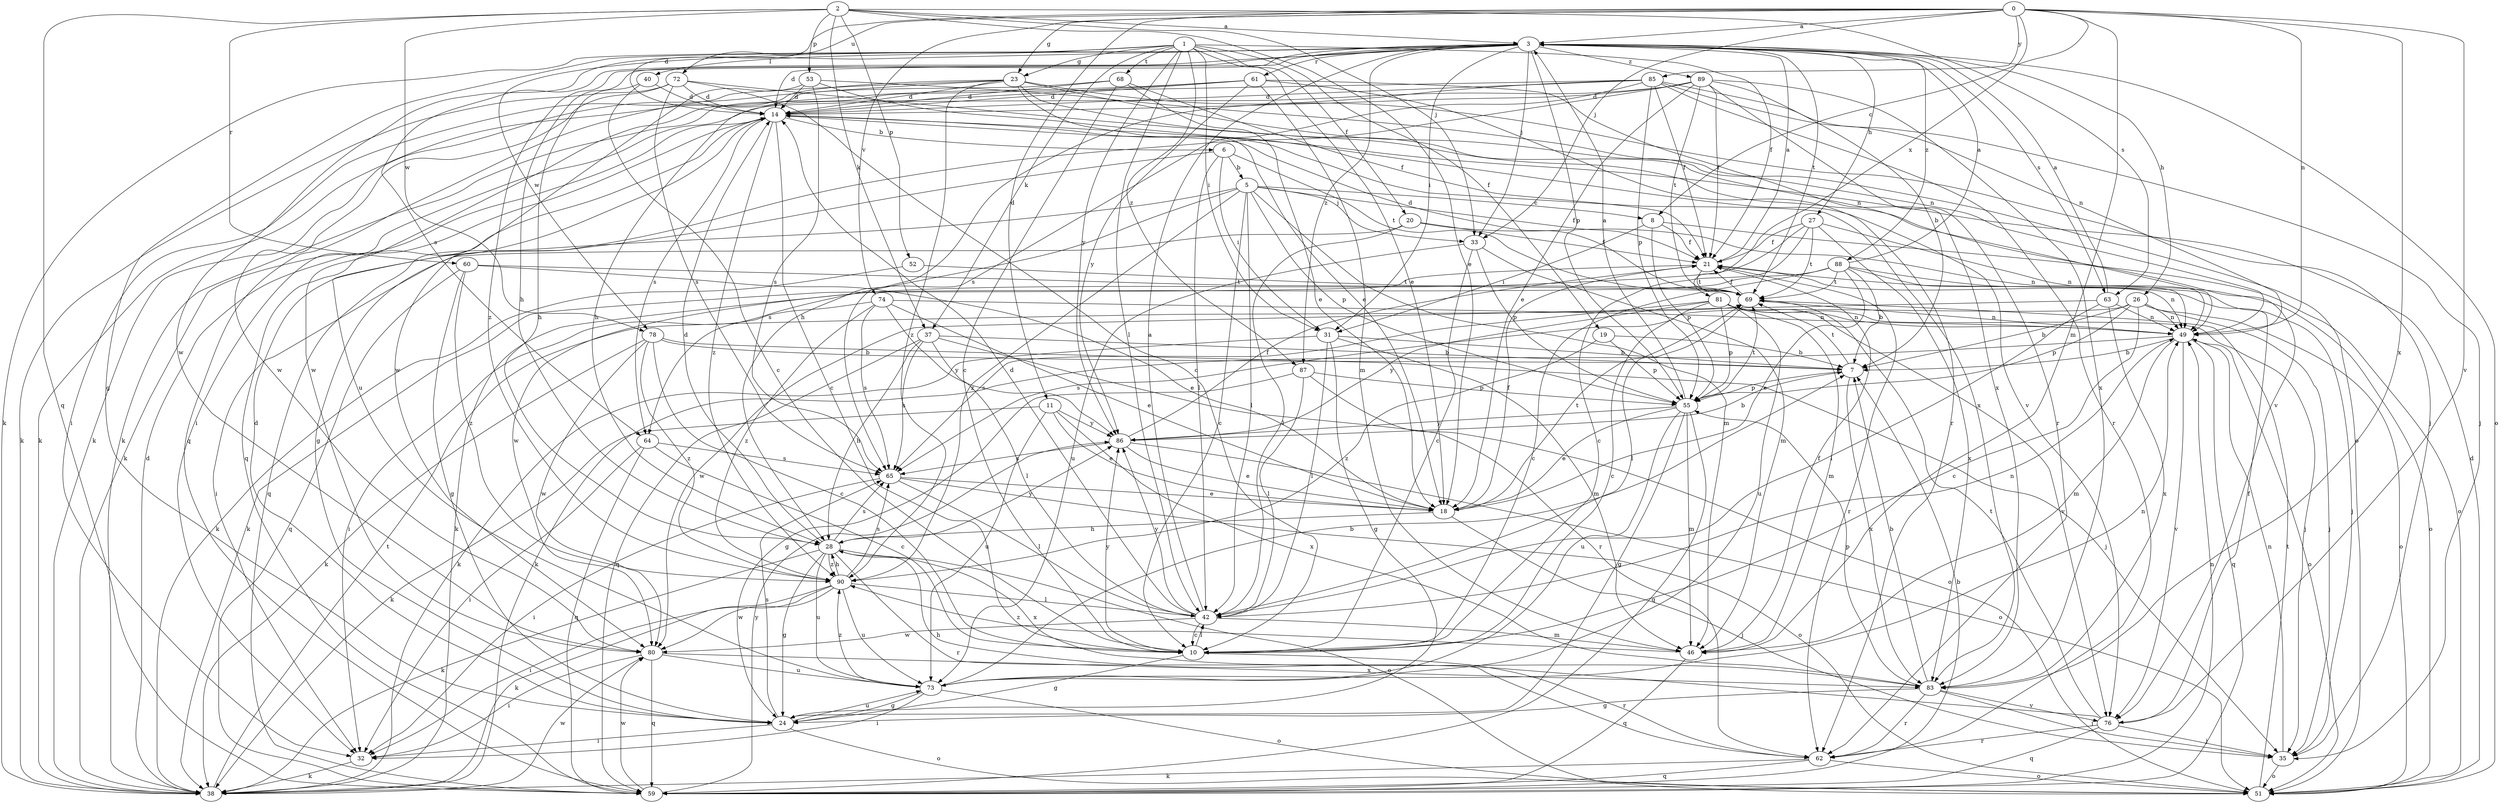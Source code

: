 strict digraph  {
0;
1;
2;
3;
5;
6;
7;
8;
10;
11;
14;
18;
19;
20;
21;
23;
24;
26;
27;
28;
31;
32;
33;
35;
37;
38;
40;
42;
46;
49;
51;
52;
53;
55;
59;
60;
61;
62;
63;
64;
65;
68;
69;
72;
73;
74;
76;
78;
80;
81;
83;
85;
86;
87;
88;
89;
90;
0 -> 3  [label=a];
0 -> 8  [label=c];
0 -> 11  [label=d];
0 -> 14  [label=d];
0 -> 23  [label=g];
0 -> 33  [label=j];
0 -> 46  [label=m];
0 -> 49  [label=n];
0 -> 72  [label=u];
0 -> 74  [label=v];
0 -> 76  [label=v];
0 -> 81  [label=x];
0 -> 83  [label=x];
0 -> 85  [label=y];
1 -> 18  [label=e];
1 -> 19  [label=f];
1 -> 20  [label=f];
1 -> 21  [label=f];
1 -> 23  [label=g];
1 -> 31  [label=i];
1 -> 37  [label=k];
1 -> 40  [label=l];
1 -> 42  [label=l];
1 -> 68  [label=t];
1 -> 78  [label=w];
1 -> 86  [label=y];
1 -> 87  [label=z];
2 -> 3  [label=a];
2 -> 18  [label=e];
2 -> 33  [label=j];
2 -> 37  [label=k];
2 -> 52  [label=p];
2 -> 53  [label=p];
2 -> 59  [label=q];
2 -> 60  [label=r];
2 -> 63  [label=s];
2 -> 78  [label=w];
3 -> 14  [label=d];
3 -> 24  [label=g];
3 -> 26  [label=h];
3 -> 27  [label=h];
3 -> 28  [label=h];
3 -> 31  [label=i];
3 -> 33  [label=j];
3 -> 38  [label=k];
3 -> 51  [label=o];
3 -> 55  [label=p];
3 -> 61  [label=r];
3 -> 63  [label=s];
3 -> 64  [label=s];
3 -> 69  [label=t];
3 -> 80  [label=w];
3 -> 87  [label=z];
3 -> 88  [label=z];
3 -> 89  [label=z];
3 -> 90  [label=z];
5 -> 8  [label=c];
5 -> 10  [label=c];
5 -> 21  [label=f];
5 -> 33  [label=j];
5 -> 42  [label=l];
5 -> 46  [label=m];
5 -> 55  [label=p];
5 -> 59  [label=q];
5 -> 64  [label=s];
5 -> 90  [label=z];
6 -> 5  [label=b];
6 -> 24  [label=g];
6 -> 31  [label=i];
6 -> 42  [label=l];
6 -> 69  [label=t];
7 -> 55  [label=p];
7 -> 69  [label=t];
7 -> 83  [label=x];
8 -> 21  [label=f];
8 -> 31  [label=i];
8 -> 51  [label=o];
8 -> 55  [label=p];
10 -> 24  [label=g];
10 -> 42  [label=l];
10 -> 62  [label=r];
10 -> 86  [label=y];
11 -> 18  [label=e];
11 -> 38  [label=k];
11 -> 73  [label=u];
11 -> 83  [label=x];
11 -> 86  [label=y];
14 -> 6  [label=b];
14 -> 10  [label=c];
14 -> 38  [label=k];
14 -> 59  [label=q];
14 -> 64  [label=s];
14 -> 83  [label=x];
14 -> 90  [label=z];
18 -> 21  [label=f];
18 -> 28  [label=h];
18 -> 35  [label=j];
18 -> 69  [label=t];
19 -> 7  [label=b];
19 -> 55  [label=p];
19 -> 90  [label=z];
20 -> 21  [label=f];
20 -> 32  [label=i];
20 -> 42  [label=l];
20 -> 49  [label=n];
21 -> 3  [label=a];
21 -> 35  [label=j];
21 -> 38  [label=k];
21 -> 62  [label=r];
21 -> 69  [label=t];
23 -> 14  [label=d];
23 -> 18  [label=e];
23 -> 32  [label=i];
23 -> 35  [label=j];
23 -> 38  [label=k];
23 -> 49  [label=n];
23 -> 59  [label=q];
23 -> 76  [label=v];
23 -> 90  [label=z];
24 -> 14  [label=d];
24 -> 32  [label=i];
24 -> 51  [label=o];
24 -> 65  [label=s];
24 -> 73  [label=u];
26 -> 7  [label=b];
26 -> 10  [label=c];
26 -> 35  [label=j];
26 -> 49  [label=n];
26 -> 51  [label=o];
26 -> 55  [label=p];
26 -> 65  [label=s];
27 -> 10  [label=c];
27 -> 21  [label=f];
27 -> 49  [label=n];
27 -> 69  [label=t];
27 -> 80  [label=w];
27 -> 83  [label=x];
28 -> 14  [label=d];
28 -> 24  [label=g];
28 -> 38  [label=k];
28 -> 51  [label=o];
28 -> 62  [label=r];
28 -> 65  [label=s];
28 -> 73  [label=u];
28 -> 83  [label=x];
28 -> 86  [label=y];
28 -> 90  [label=z];
31 -> 7  [label=b];
31 -> 24  [label=g];
31 -> 38  [label=k];
31 -> 42  [label=l];
31 -> 46  [label=m];
32 -> 38  [label=k];
33 -> 10  [label=c];
33 -> 46  [label=m];
33 -> 55  [label=p];
33 -> 73  [label=u];
35 -> 49  [label=n];
35 -> 51  [label=o];
37 -> 7  [label=b];
37 -> 28  [label=h];
37 -> 42  [label=l];
37 -> 59  [label=q];
37 -> 62  [label=r];
37 -> 65  [label=s];
38 -> 14  [label=d];
38 -> 69  [label=t];
38 -> 80  [label=w];
40 -> 10  [label=c];
40 -> 14  [label=d];
40 -> 28  [label=h];
42 -> 3  [label=a];
42 -> 10  [label=c];
42 -> 14  [label=d];
42 -> 46  [label=m];
42 -> 49  [label=n];
42 -> 80  [label=w];
42 -> 86  [label=y];
46 -> 21  [label=f];
46 -> 59  [label=q];
46 -> 90  [label=z];
49 -> 7  [label=b];
49 -> 38  [label=k];
49 -> 46  [label=m];
49 -> 51  [label=o];
49 -> 59  [label=q];
49 -> 76  [label=v];
51 -> 14  [label=d];
51 -> 69  [label=t];
52 -> 38  [label=k];
52 -> 69  [label=t];
53 -> 14  [label=d];
53 -> 51  [label=o];
53 -> 65  [label=s];
53 -> 73  [label=u];
53 -> 76  [label=v];
55 -> 3  [label=a];
55 -> 18  [label=e];
55 -> 24  [label=g];
55 -> 46  [label=m];
55 -> 59  [label=q];
55 -> 69  [label=t];
55 -> 73  [label=u];
55 -> 86  [label=y];
59 -> 7  [label=b];
59 -> 49  [label=n];
59 -> 80  [label=w];
59 -> 86  [label=y];
60 -> 18  [label=e];
60 -> 24  [label=g];
60 -> 59  [label=q];
60 -> 69  [label=t];
60 -> 90  [label=z];
61 -> 14  [label=d];
61 -> 28  [label=h];
61 -> 46  [label=m];
61 -> 62  [label=r];
61 -> 80  [label=w];
61 -> 83  [label=x];
61 -> 86  [label=y];
62 -> 38  [label=k];
62 -> 51  [label=o];
62 -> 59  [label=q];
63 -> 3  [label=a];
63 -> 42  [label=l];
63 -> 49  [label=n];
63 -> 80  [label=w];
63 -> 83  [label=x];
64 -> 10  [label=c];
64 -> 32  [label=i];
64 -> 59  [label=q];
64 -> 65  [label=s];
65 -> 18  [label=e];
65 -> 32  [label=i];
65 -> 42  [label=l];
65 -> 51  [label=o];
68 -> 10  [label=c];
68 -> 14  [label=d];
68 -> 18  [label=e];
68 -> 21  [label=f];
68 -> 38  [label=k];
69 -> 14  [label=d];
69 -> 21  [label=f];
69 -> 42  [label=l];
69 -> 49  [label=n];
72 -> 10  [label=c];
72 -> 14  [label=d];
72 -> 38  [label=k];
72 -> 49  [label=n];
72 -> 65  [label=s];
72 -> 80  [label=w];
73 -> 7  [label=b];
73 -> 24  [label=g];
73 -> 32  [label=i];
73 -> 49  [label=n];
73 -> 51  [label=o];
73 -> 90  [label=z];
74 -> 18  [label=e];
74 -> 32  [label=i];
74 -> 49  [label=n];
74 -> 65  [label=s];
74 -> 86  [label=y];
74 -> 90  [label=z];
76 -> 21  [label=f];
76 -> 28  [label=h];
76 -> 35  [label=j];
76 -> 59  [label=q];
76 -> 62  [label=r];
76 -> 69  [label=t];
78 -> 7  [label=b];
78 -> 10  [label=c];
78 -> 35  [label=j];
78 -> 38  [label=k];
78 -> 80  [label=w];
78 -> 90  [label=z];
80 -> 32  [label=i];
80 -> 59  [label=q];
80 -> 73  [label=u];
80 -> 83  [label=x];
81 -> 10  [label=c];
81 -> 35  [label=j];
81 -> 46  [label=m];
81 -> 49  [label=n];
81 -> 55  [label=p];
81 -> 65  [label=s];
81 -> 73  [label=u];
81 -> 76  [label=v];
81 -> 86  [label=y];
83 -> 7  [label=b];
83 -> 24  [label=g];
83 -> 35  [label=j];
83 -> 55  [label=p];
83 -> 62  [label=r];
83 -> 76  [label=v];
85 -> 14  [label=d];
85 -> 21  [label=f];
85 -> 28  [label=h];
85 -> 35  [label=j];
85 -> 38  [label=k];
85 -> 49  [label=n];
85 -> 55  [label=p];
85 -> 62  [label=r];
85 -> 65  [label=s];
86 -> 7  [label=b];
86 -> 18  [label=e];
86 -> 21  [label=f];
86 -> 51  [label=o];
86 -> 65  [label=s];
87 -> 24  [label=g];
87 -> 42  [label=l];
87 -> 51  [label=o];
87 -> 55  [label=p];
88 -> 3  [label=a];
88 -> 7  [label=b];
88 -> 10  [label=c];
88 -> 18  [label=e];
88 -> 38  [label=k];
88 -> 49  [label=n];
88 -> 51  [label=o];
88 -> 69  [label=t];
89 -> 7  [label=b];
89 -> 14  [label=d];
89 -> 18  [label=e];
89 -> 21  [label=f];
89 -> 32  [label=i];
89 -> 62  [label=r];
89 -> 69  [label=t];
89 -> 80  [label=w];
89 -> 83  [label=x];
90 -> 28  [label=h];
90 -> 32  [label=i];
90 -> 38  [label=k];
90 -> 42  [label=l];
90 -> 65  [label=s];
90 -> 73  [label=u];
90 -> 80  [label=w];
}
